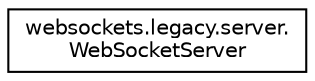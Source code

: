 digraph "Graphical Class Hierarchy"
{
 // LATEX_PDF_SIZE
  edge [fontname="Helvetica",fontsize="10",labelfontname="Helvetica",labelfontsize="10"];
  node [fontname="Helvetica",fontsize="10",shape=record];
  rankdir="LR";
  Node0 [label="websockets.legacy.server.\lWebSocketServer",height=0.2,width=0.4,color="black", fillcolor="white", style="filled",URL="$classwebsockets_1_1legacy_1_1server_1_1WebSocketServer.html",tooltip=" "];
}
